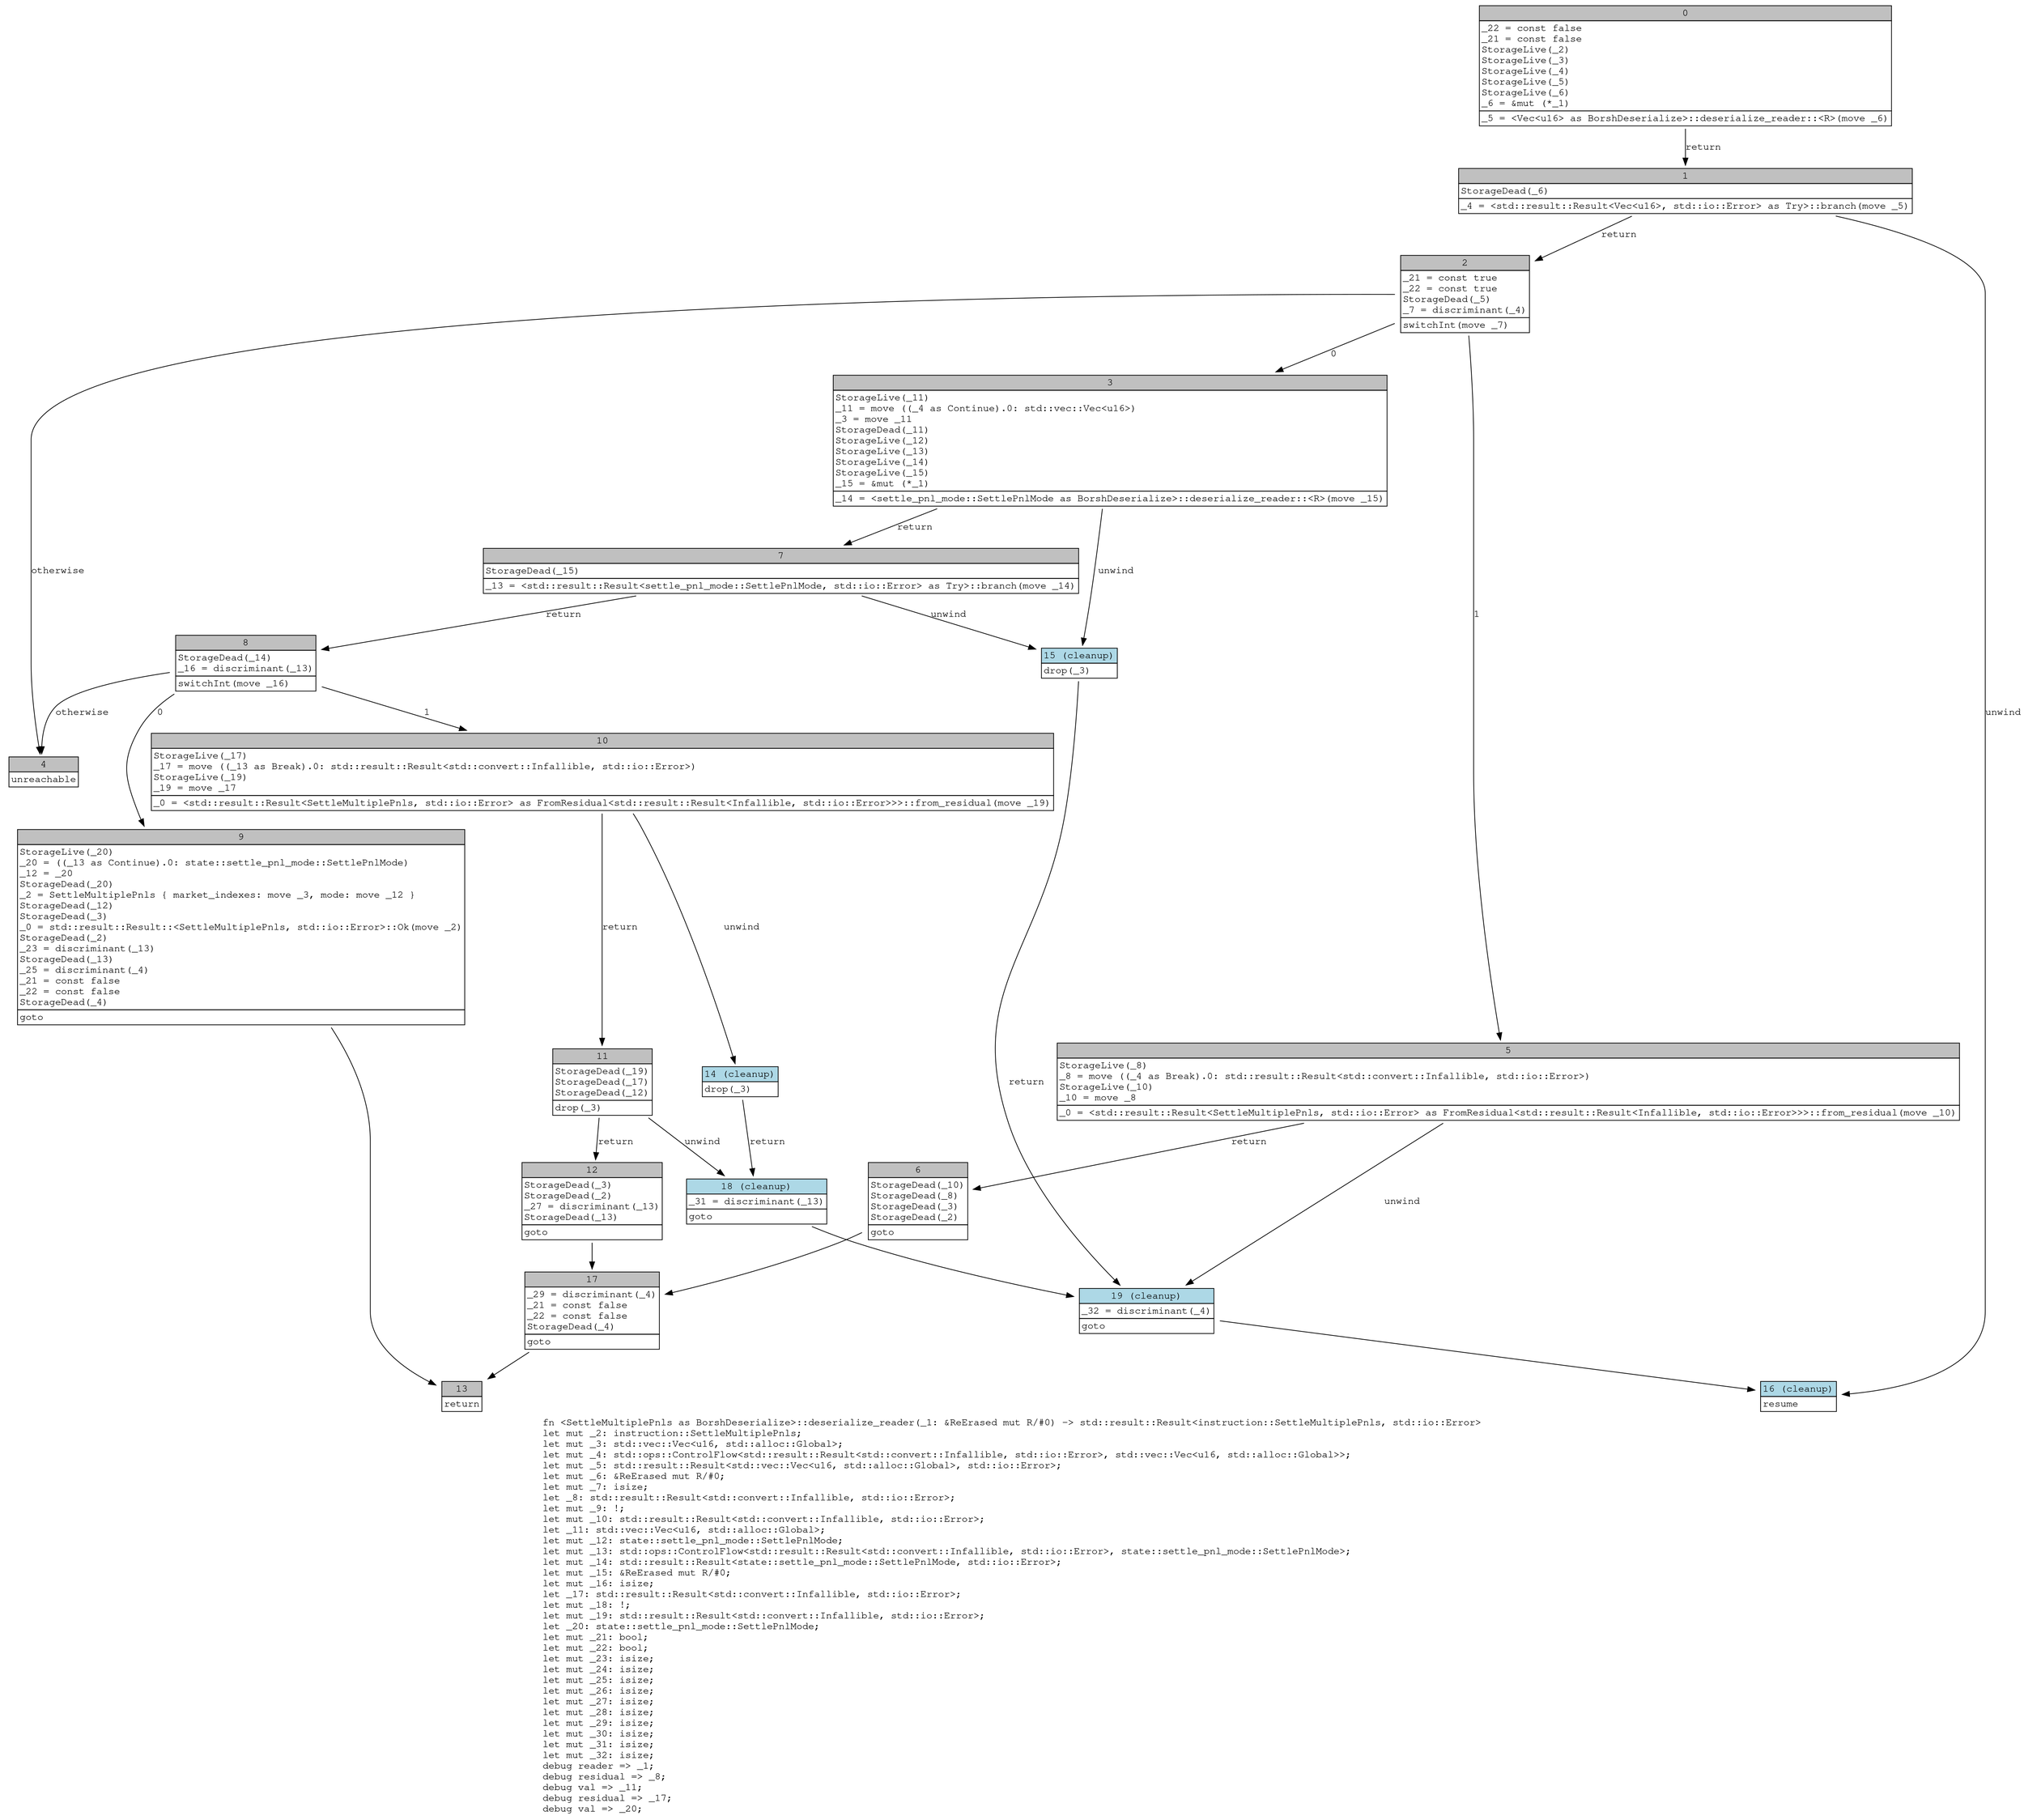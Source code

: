 digraph Mir_0_22855 {
    graph [fontname="Courier, monospace"];
    node [fontname="Courier, monospace"];
    edge [fontname="Courier, monospace"];
    label=<fn &lt;SettleMultiplePnls as BorshDeserialize&gt;::deserialize_reader(_1: &amp;ReErased mut R/#0) -&gt; std::result::Result&lt;instruction::SettleMultiplePnls, std::io::Error&gt;<br align="left"/>let mut _2: instruction::SettleMultiplePnls;<br align="left"/>let mut _3: std::vec::Vec&lt;u16, std::alloc::Global&gt;;<br align="left"/>let mut _4: std::ops::ControlFlow&lt;std::result::Result&lt;std::convert::Infallible, std::io::Error&gt;, std::vec::Vec&lt;u16, std::alloc::Global&gt;&gt;;<br align="left"/>let mut _5: std::result::Result&lt;std::vec::Vec&lt;u16, std::alloc::Global&gt;, std::io::Error&gt;;<br align="left"/>let mut _6: &amp;ReErased mut R/#0;<br align="left"/>let mut _7: isize;<br align="left"/>let _8: std::result::Result&lt;std::convert::Infallible, std::io::Error&gt;;<br align="left"/>let mut _9: !;<br align="left"/>let mut _10: std::result::Result&lt;std::convert::Infallible, std::io::Error&gt;;<br align="left"/>let _11: std::vec::Vec&lt;u16, std::alloc::Global&gt;;<br align="left"/>let mut _12: state::settle_pnl_mode::SettlePnlMode;<br align="left"/>let mut _13: std::ops::ControlFlow&lt;std::result::Result&lt;std::convert::Infallible, std::io::Error&gt;, state::settle_pnl_mode::SettlePnlMode&gt;;<br align="left"/>let mut _14: std::result::Result&lt;state::settle_pnl_mode::SettlePnlMode, std::io::Error&gt;;<br align="left"/>let mut _15: &amp;ReErased mut R/#0;<br align="left"/>let mut _16: isize;<br align="left"/>let _17: std::result::Result&lt;std::convert::Infallible, std::io::Error&gt;;<br align="left"/>let mut _18: !;<br align="left"/>let mut _19: std::result::Result&lt;std::convert::Infallible, std::io::Error&gt;;<br align="left"/>let _20: state::settle_pnl_mode::SettlePnlMode;<br align="left"/>let mut _21: bool;<br align="left"/>let mut _22: bool;<br align="left"/>let mut _23: isize;<br align="left"/>let mut _24: isize;<br align="left"/>let mut _25: isize;<br align="left"/>let mut _26: isize;<br align="left"/>let mut _27: isize;<br align="left"/>let mut _28: isize;<br align="left"/>let mut _29: isize;<br align="left"/>let mut _30: isize;<br align="left"/>let mut _31: isize;<br align="left"/>let mut _32: isize;<br align="left"/>debug reader =&gt; _1;<br align="left"/>debug residual =&gt; _8;<br align="left"/>debug val =&gt; _11;<br align="left"/>debug residual =&gt; _17;<br align="left"/>debug val =&gt; _20;<br align="left"/>>;
    bb0__0_22855 [shape="none", label=<<table border="0" cellborder="1" cellspacing="0"><tr><td bgcolor="gray" align="center" colspan="1">0</td></tr><tr><td align="left" balign="left">_22 = const false<br/>_21 = const false<br/>StorageLive(_2)<br/>StorageLive(_3)<br/>StorageLive(_4)<br/>StorageLive(_5)<br/>StorageLive(_6)<br/>_6 = &amp;mut (*_1)<br/></td></tr><tr><td align="left">_5 = &lt;Vec&lt;u16&gt; as BorshDeserialize&gt;::deserialize_reader::&lt;R&gt;(move _6)</td></tr></table>>];
    bb1__0_22855 [shape="none", label=<<table border="0" cellborder="1" cellspacing="0"><tr><td bgcolor="gray" align="center" colspan="1">1</td></tr><tr><td align="left" balign="left">StorageDead(_6)<br/></td></tr><tr><td align="left">_4 = &lt;std::result::Result&lt;Vec&lt;u16&gt;, std::io::Error&gt; as Try&gt;::branch(move _5)</td></tr></table>>];
    bb2__0_22855 [shape="none", label=<<table border="0" cellborder="1" cellspacing="0"><tr><td bgcolor="gray" align="center" colspan="1">2</td></tr><tr><td align="left" balign="left">_21 = const true<br/>_22 = const true<br/>StorageDead(_5)<br/>_7 = discriminant(_4)<br/></td></tr><tr><td align="left">switchInt(move _7)</td></tr></table>>];
    bb3__0_22855 [shape="none", label=<<table border="0" cellborder="1" cellspacing="0"><tr><td bgcolor="gray" align="center" colspan="1">3</td></tr><tr><td align="left" balign="left">StorageLive(_11)<br/>_11 = move ((_4 as Continue).0: std::vec::Vec&lt;u16&gt;)<br/>_3 = move _11<br/>StorageDead(_11)<br/>StorageLive(_12)<br/>StorageLive(_13)<br/>StorageLive(_14)<br/>StorageLive(_15)<br/>_15 = &amp;mut (*_1)<br/></td></tr><tr><td align="left">_14 = &lt;settle_pnl_mode::SettlePnlMode as BorshDeserialize&gt;::deserialize_reader::&lt;R&gt;(move _15)</td></tr></table>>];
    bb4__0_22855 [shape="none", label=<<table border="0" cellborder="1" cellspacing="0"><tr><td bgcolor="gray" align="center" colspan="1">4</td></tr><tr><td align="left">unreachable</td></tr></table>>];
    bb5__0_22855 [shape="none", label=<<table border="0" cellborder="1" cellspacing="0"><tr><td bgcolor="gray" align="center" colspan="1">5</td></tr><tr><td align="left" balign="left">StorageLive(_8)<br/>_8 = move ((_4 as Break).0: std::result::Result&lt;std::convert::Infallible, std::io::Error&gt;)<br/>StorageLive(_10)<br/>_10 = move _8<br/></td></tr><tr><td align="left">_0 = &lt;std::result::Result&lt;SettleMultiplePnls, std::io::Error&gt; as FromResidual&lt;std::result::Result&lt;Infallible, std::io::Error&gt;&gt;&gt;::from_residual(move _10)</td></tr></table>>];
    bb6__0_22855 [shape="none", label=<<table border="0" cellborder="1" cellspacing="0"><tr><td bgcolor="gray" align="center" colspan="1">6</td></tr><tr><td align="left" balign="left">StorageDead(_10)<br/>StorageDead(_8)<br/>StorageDead(_3)<br/>StorageDead(_2)<br/></td></tr><tr><td align="left">goto</td></tr></table>>];
    bb7__0_22855 [shape="none", label=<<table border="0" cellborder="1" cellspacing="0"><tr><td bgcolor="gray" align="center" colspan="1">7</td></tr><tr><td align="left" balign="left">StorageDead(_15)<br/></td></tr><tr><td align="left">_13 = &lt;std::result::Result&lt;settle_pnl_mode::SettlePnlMode, std::io::Error&gt; as Try&gt;::branch(move _14)</td></tr></table>>];
    bb8__0_22855 [shape="none", label=<<table border="0" cellborder="1" cellspacing="0"><tr><td bgcolor="gray" align="center" colspan="1">8</td></tr><tr><td align="left" balign="left">StorageDead(_14)<br/>_16 = discriminant(_13)<br/></td></tr><tr><td align="left">switchInt(move _16)</td></tr></table>>];
    bb9__0_22855 [shape="none", label=<<table border="0" cellborder="1" cellspacing="0"><tr><td bgcolor="gray" align="center" colspan="1">9</td></tr><tr><td align="left" balign="left">StorageLive(_20)<br/>_20 = ((_13 as Continue).0: state::settle_pnl_mode::SettlePnlMode)<br/>_12 = _20<br/>StorageDead(_20)<br/>_2 = SettleMultiplePnls { market_indexes: move _3, mode: move _12 }<br/>StorageDead(_12)<br/>StorageDead(_3)<br/>_0 = std::result::Result::&lt;SettleMultiplePnls, std::io::Error&gt;::Ok(move _2)<br/>StorageDead(_2)<br/>_23 = discriminant(_13)<br/>StorageDead(_13)<br/>_25 = discriminant(_4)<br/>_21 = const false<br/>_22 = const false<br/>StorageDead(_4)<br/></td></tr><tr><td align="left">goto</td></tr></table>>];
    bb10__0_22855 [shape="none", label=<<table border="0" cellborder="1" cellspacing="0"><tr><td bgcolor="gray" align="center" colspan="1">10</td></tr><tr><td align="left" balign="left">StorageLive(_17)<br/>_17 = move ((_13 as Break).0: std::result::Result&lt;std::convert::Infallible, std::io::Error&gt;)<br/>StorageLive(_19)<br/>_19 = move _17<br/></td></tr><tr><td align="left">_0 = &lt;std::result::Result&lt;SettleMultiplePnls, std::io::Error&gt; as FromResidual&lt;std::result::Result&lt;Infallible, std::io::Error&gt;&gt;&gt;::from_residual(move _19)</td></tr></table>>];
    bb11__0_22855 [shape="none", label=<<table border="0" cellborder="1" cellspacing="0"><tr><td bgcolor="gray" align="center" colspan="1">11</td></tr><tr><td align="left" balign="left">StorageDead(_19)<br/>StorageDead(_17)<br/>StorageDead(_12)<br/></td></tr><tr><td align="left">drop(_3)</td></tr></table>>];
    bb12__0_22855 [shape="none", label=<<table border="0" cellborder="1" cellspacing="0"><tr><td bgcolor="gray" align="center" colspan="1">12</td></tr><tr><td align="left" balign="left">StorageDead(_3)<br/>StorageDead(_2)<br/>_27 = discriminant(_13)<br/>StorageDead(_13)<br/></td></tr><tr><td align="left">goto</td></tr></table>>];
    bb13__0_22855 [shape="none", label=<<table border="0" cellborder="1" cellspacing="0"><tr><td bgcolor="gray" align="center" colspan="1">13</td></tr><tr><td align="left">return</td></tr></table>>];
    bb14__0_22855 [shape="none", label=<<table border="0" cellborder="1" cellspacing="0"><tr><td bgcolor="lightblue" align="center" colspan="1">14 (cleanup)</td></tr><tr><td align="left">drop(_3)</td></tr></table>>];
    bb15__0_22855 [shape="none", label=<<table border="0" cellborder="1" cellspacing="0"><tr><td bgcolor="lightblue" align="center" colspan="1">15 (cleanup)</td></tr><tr><td align="left">drop(_3)</td></tr></table>>];
    bb16__0_22855 [shape="none", label=<<table border="0" cellborder="1" cellspacing="0"><tr><td bgcolor="lightblue" align="center" colspan="1">16 (cleanup)</td></tr><tr><td align="left">resume</td></tr></table>>];
    bb17__0_22855 [shape="none", label=<<table border="0" cellborder="1" cellspacing="0"><tr><td bgcolor="gray" align="center" colspan="1">17</td></tr><tr><td align="left" balign="left">_29 = discriminant(_4)<br/>_21 = const false<br/>_22 = const false<br/>StorageDead(_4)<br/></td></tr><tr><td align="left">goto</td></tr></table>>];
    bb18__0_22855 [shape="none", label=<<table border="0" cellborder="1" cellspacing="0"><tr><td bgcolor="lightblue" align="center" colspan="1">18 (cleanup)</td></tr><tr><td align="left" balign="left">_31 = discriminant(_13)<br/></td></tr><tr><td align="left">goto</td></tr></table>>];
    bb19__0_22855 [shape="none", label=<<table border="0" cellborder="1" cellspacing="0"><tr><td bgcolor="lightblue" align="center" colspan="1">19 (cleanup)</td></tr><tr><td align="left" balign="left">_32 = discriminant(_4)<br/></td></tr><tr><td align="left">goto</td></tr></table>>];
    bb0__0_22855 -> bb1__0_22855 [label="return"];
    bb1__0_22855 -> bb2__0_22855 [label="return"];
    bb1__0_22855 -> bb16__0_22855 [label="unwind"];
    bb2__0_22855 -> bb3__0_22855 [label="0"];
    bb2__0_22855 -> bb5__0_22855 [label="1"];
    bb2__0_22855 -> bb4__0_22855 [label="otherwise"];
    bb3__0_22855 -> bb7__0_22855 [label="return"];
    bb3__0_22855 -> bb15__0_22855 [label="unwind"];
    bb5__0_22855 -> bb6__0_22855 [label="return"];
    bb5__0_22855 -> bb19__0_22855 [label="unwind"];
    bb6__0_22855 -> bb17__0_22855 [label=""];
    bb7__0_22855 -> bb8__0_22855 [label="return"];
    bb7__0_22855 -> bb15__0_22855 [label="unwind"];
    bb8__0_22855 -> bb9__0_22855 [label="0"];
    bb8__0_22855 -> bb10__0_22855 [label="1"];
    bb8__0_22855 -> bb4__0_22855 [label="otherwise"];
    bb9__0_22855 -> bb13__0_22855 [label=""];
    bb10__0_22855 -> bb11__0_22855 [label="return"];
    bb10__0_22855 -> bb14__0_22855 [label="unwind"];
    bb11__0_22855 -> bb12__0_22855 [label="return"];
    bb11__0_22855 -> bb18__0_22855 [label="unwind"];
    bb12__0_22855 -> bb17__0_22855 [label=""];
    bb14__0_22855 -> bb18__0_22855 [label="return"];
    bb15__0_22855 -> bb19__0_22855 [label="return"];
    bb17__0_22855 -> bb13__0_22855 [label=""];
    bb18__0_22855 -> bb19__0_22855 [label=""];
    bb19__0_22855 -> bb16__0_22855 [label=""];
}
